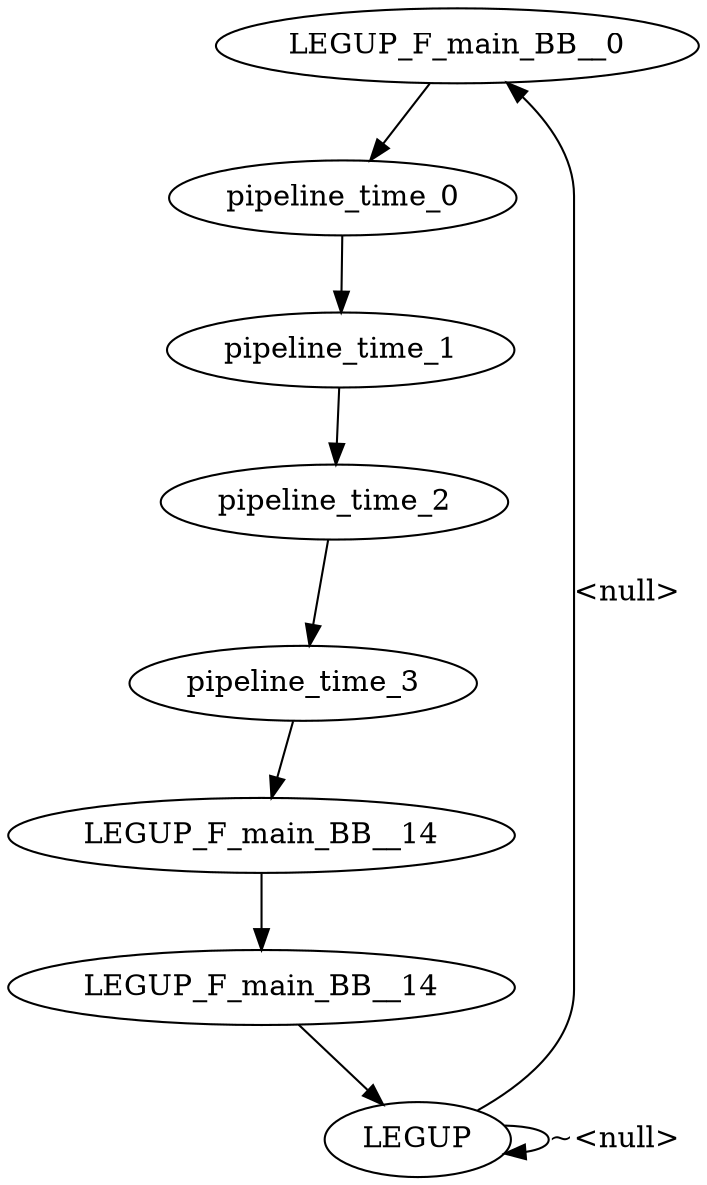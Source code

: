 digraph {
Node0x31a06d0[label="LEGUP_F_main_BB__0"];
Node0x31a0490[label="LEGUP"];
Node0x31a0490 -> Node0x31a06d0[label="<null>"];
Node0x31a0490 -> Node0x31a0490[label="~<null>"];
Node0x31a0810[label="pipeline_time_0"];
Node0x31a06d0 -> Node0x31a0810;
Node0x31c4020[label="pipeline_time_1"];
Node0x31a0810 -> Node0x31c4020;
Node0x31c3b90[label="pipeline_time_2"];
Node0x31c4020 -> Node0x31c3b90;
Node0x31c3c90[label="pipeline_time_3"];
Node0x31c3b90 -> Node0x31c3c90;
Node0x31c3980[label="LEGUP_F_main_BB__14"];
Node0x31c3c90 -> Node0x31c3980;
Node0x31c3f00[label="LEGUP_F_main_BB__14"];
Node0x31c3980 -> Node0x31c3f00;
Node0x31c3f00 -> Node0x31a0490;
}
